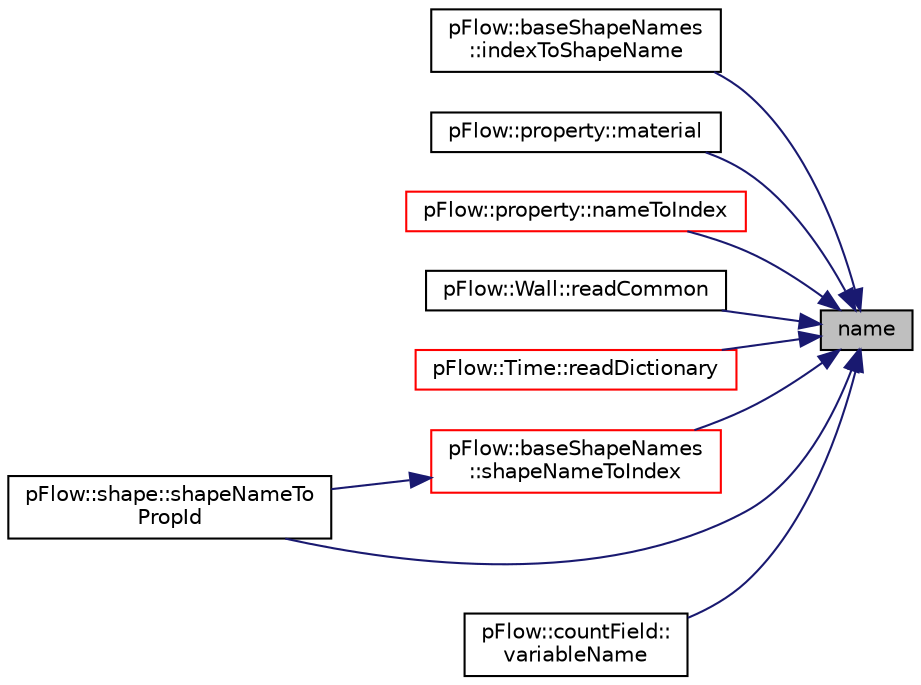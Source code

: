digraph "name"
{
 // LATEX_PDF_SIZE
  edge [fontname="Helvetica",fontsize="10",labelfontname="Helvetica",labelfontsize="10"];
  node [fontname="Helvetica",fontsize="10",shape=record];
  rankdir="RL";
  Node1 [label="name",height=0.2,width=0.4,color="black", fillcolor="grey75", style="filled", fontcolor="black",tooltip="name/keyword of entry"];
  Node1 -> Node2 [dir="back",color="midnightblue",fontsize="10",style="solid",fontname="Helvetica"];
  Node2 [label="pFlow::baseShapeNames\l::indexToShapeName",height=0.2,width=0.4,color="black", fillcolor="white", style="filled",URL="$classpFlow_1_1baseShapeNames.html#ab526002d8009148a1164641dfc453add",tooltip=" "];
  Node1 -> Node3 [dir="back",color="midnightblue",fontsize="10",style="solid",fontname="Helvetica"];
  Node3 [label="pFlow::property::material",height=0.2,width=0.4,color="black", fillcolor="white", style="filled",URL="$classpFlow_1_1property.html#afe043c12ccbdcff21ec098dce9704ffc",tooltip="Get the name of material i."];
  Node1 -> Node4 [dir="back",color="midnightblue",fontsize="10",style="solid",fontname="Helvetica"];
  Node4 [label="pFlow::property::nameToIndex",height=0.2,width=0.4,color="red", fillcolor="white", style="filled",URL="$classpFlow_1_1property.html#ad53527edc63114fb6bebe409db8dedbf",tooltip="Get the name of material in index idx Return true, if the name found, otherwise false."];
  Node1 -> Node7 [dir="back",color="midnightblue",fontsize="10",style="solid",fontname="Helvetica"];
  Node7 [label="pFlow::Wall::readCommon",height=0.2,width=0.4,color="black", fillcolor="white", style="filled",URL="$classpFlow_1_1Wall.html#ac339bf3cb14b75918394f93ca65ec6bf",tooltip=" "];
  Node1 -> Node8 [dir="back",color="midnightblue",fontsize="10",style="solid",fontname="Helvetica"];
  Node8 [label="pFlow::Time::readDictionary",height=0.2,width=0.4,color="red", fillcolor="white", style="filled",URL="$classpFlow_1_1Time.html#a3ee94dd32f4df1490653290d2919dc52",tooltip=" "];
  Node1 -> Node10 [dir="back",color="midnightblue",fontsize="10",style="solid",fontname="Helvetica"];
  Node10 [label="pFlow::baseShapeNames\l::shapeNameToIndex",height=0.2,width=0.4,color="red", fillcolor="white", style="filled",URL="$classpFlow_1_1baseShapeNames.html#a8219dc28eff3bd3deedfe241bf25cd5c",tooltip=" "];
  Node10 -> Node12 [dir="back",color="midnightblue",fontsize="10",style="solid",fontname="Helvetica"];
  Node12 [label="pFlow::shape::shapeNameTo\lPropId",height=0.2,width=0.4,color="black", fillcolor="white", style="filled",URL="$classpFlow_1_1shape.html#a05cbf618f3770e3a98fe2f740c0f99f2",tooltip=" "];
  Node1 -> Node12 [dir="back",color="midnightblue",fontsize="10",style="solid",fontname="Helvetica"];
  Node1 -> Node13 [dir="back",color="midnightblue",fontsize="10",style="solid",fontname="Helvetica"];
  Node13 [label="pFlow::countField::\lvariableName",height=0.2,width=0.4,color="black", fillcolor="white", style="filled",URL="$classpFlow_1_1countField.html#a255c26e510a73647daa82957c483c881",tooltip=" "];
}
